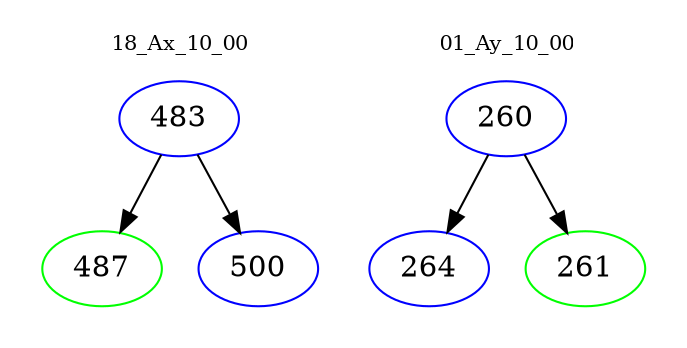 digraph{
subgraph cluster_0 {
color = white
label = "18_Ax_10_00";
fontsize=10;
T0_483 [label="483", color="blue"]
T0_483 -> T0_487 [color="black"]
T0_487 [label="487", color="green"]
T0_483 -> T0_500 [color="black"]
T0_500 [label="500", color="blue"]
}
subgraph cluster_1 {
color = white
label = "01_Ay_10_00";
fontsize=10;
T1_260 [label="260", color="blue"]
T1_260 -> T1_264 [color="black"]
T1_264 [label="264", color="blue"]
T1_260 -> T1_261 [color="black"]
T1_261 [label="261", color="green"]
}
}
